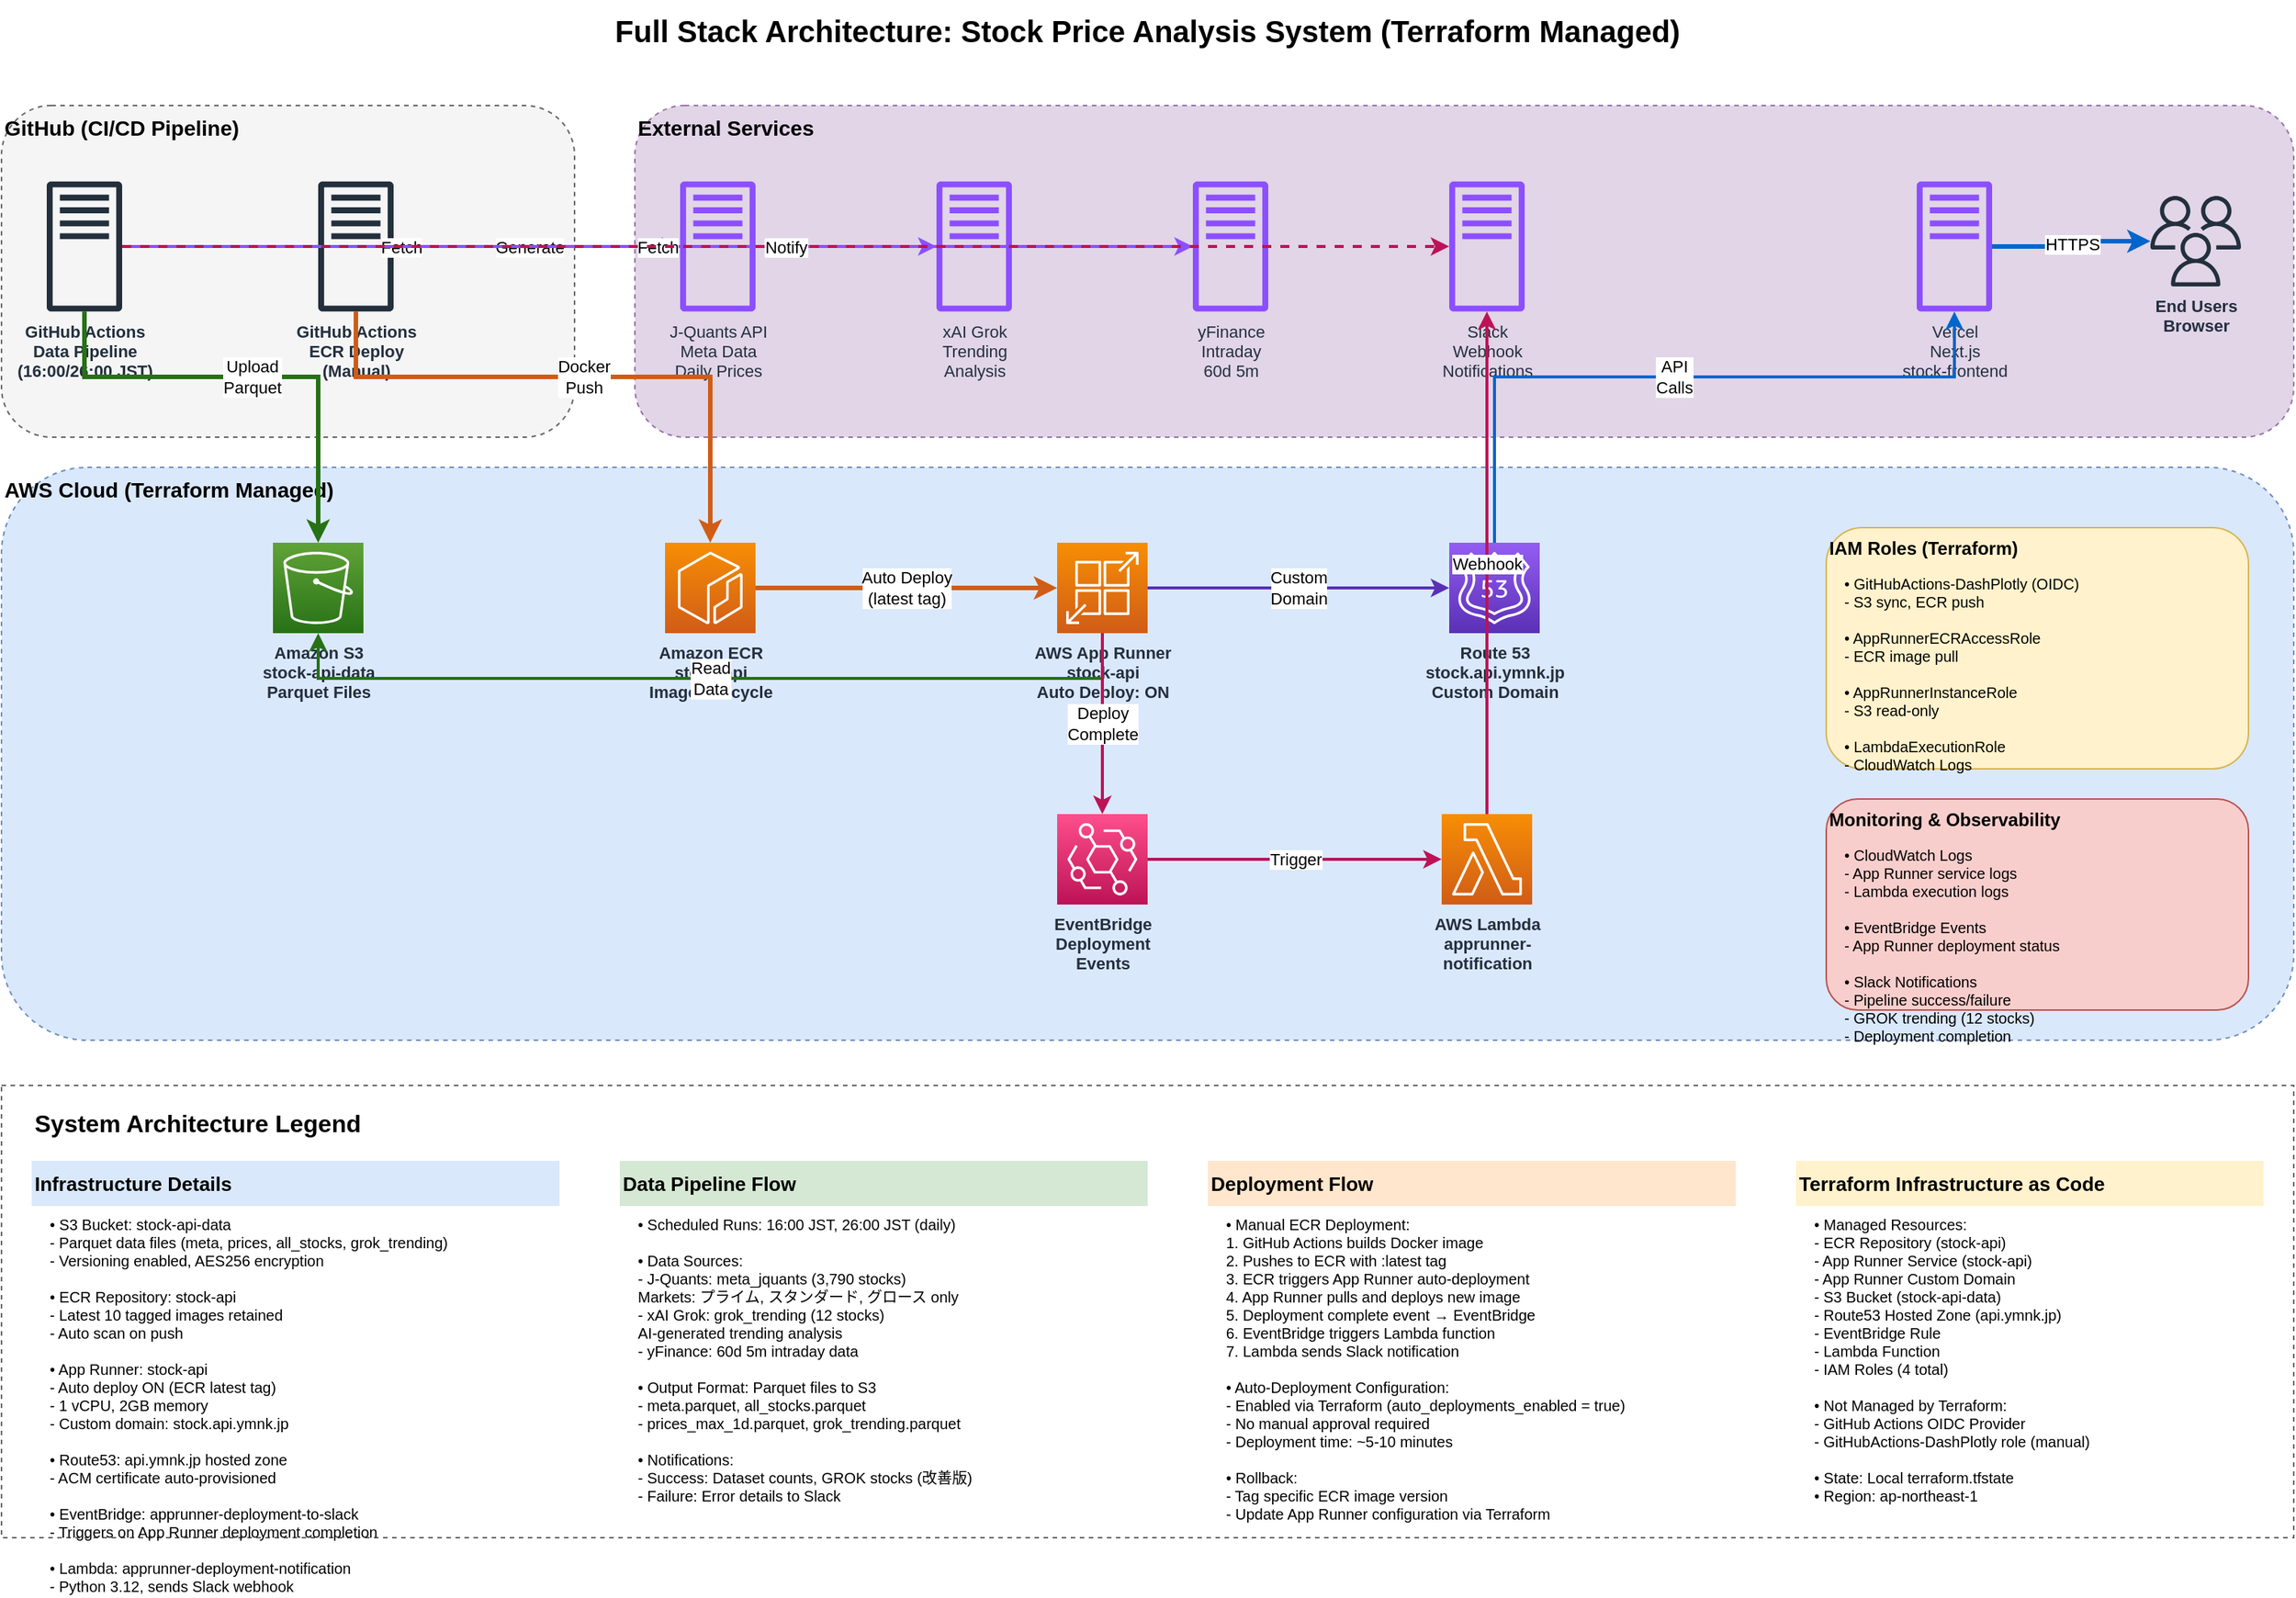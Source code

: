<mxfile version="22.0.0" type="device">
  <diagram name="Full Architecture" id="full-stack-architecture">
    <mxGraphModel dx="1600" dy="1000" grid="1" gridSize="10" guides="1" tooltips="1" connect="1" arrows="1" fold="1" page="1" pageScale="1" pageWidth="1600" pageHeight="1100" math="0" shadow="0">
      <root>
        <mxCell id="0" />
        <mxCell id="1" parent="0" />

        <!-- Title -->
        <mxCell id="title" value="Full Stack Architecture: Stock Price Analysis System (Terraform Managed)" style="text;html=1;strokeColor=none;fillColor=none;align=center;verticalAlign=middle;whiteSpace=wrap;rounded=0;fontSize=20;fontStyle=1" vertex="1" parent="1">
          <mxGeometry x="400" y="30" width="800" height="40" as="geometry" />
        </mxCell>

        <!-- Background Sections -->
        <mxCell id="github-section" value="GitHub (CI/CD Pipeline)" style="rounded=1;whiteSpace=wrap;html=1;fillColor=#f5f5f5;strokeColor=#666666;verticalAlign=top;fontSize=14;fontStyle=1;dashed=1;align=left;" vertex="1" parent="1">
          <mxGeometry x="40" y="100" width="380" height="220" as="geometry" />
        </mxCell>

        <mxCell id="aws-section" value="AWS Cloud (Terraform Managed)" style="rounded=1;whiteSpace=wrap;html=1;fillColor=#dae8fc;strokeColor=#6c8ebf;verticalAlign=top;fontSize=14;fontStyle=1;dashed=1;align=left;" vertex="1" parent="1">
          <mxGeometry x="40" y="340" width="1520" height="380" as="geometry" />
        </mxCell>

        <mxCell id="external-section" value="External Services" style="rounded=1;whiteSpace=wrap;html=1;fillColor=#e1d5e7;strokeColor=#9673a6;verticalAlign=top;fontSize=14;fontStyle=1;dashed=1;align=left;" vertex="1" parent="1">
          <mxGeometry x="460" y="100" width="1100" height="220" as="geometry" />
        </mxCell>

        <!-- GitHub Actions -->
        <mxCell id="github-actions-data" value="GitHub Actions&#xa;Data Pipeline&#xa;(16:00/26:00 JST)" style="sketch=0;outlineConnect=0;fontColor=#232F3E;gradientColor=none;fillColor=#232F3D;strokeColor=none;dashed=0;verticalLabelPosition=bottom;verticalAlign=top;align=center;html=1;fontSize=11;fontStyle=1;aspect=fixed;pointerEvents=1;shape=mxgraph.aws4.traditional_server;" vertex="1" parent="1">
          <mxGeometry x="70" y="150" width="50" height="87" as="geometry" />
        </mxCell>

        <mxCell id="github-actions-ecr" value="GitHub Actions&#xa;ECR Deploy&#xa;(Manual)" style="sketch=0;outlineConnect=0;fontColor=#232F3E;gradientColor=none;fillColor=#232F3D;strokeColor=none;dashed=0;verticalLabelPosition=bottom;verticalAlign=top;align=center;html=1;fontSize=11;fontStyle=1;aspect=fixed;pointerEvents=1;shape=mxgraph.aws4.traditional_server;" vertex="1" parent="1">
          <mxGeometry x="250" y="150" width="50" height="87" as="geometry" />
        </mxCell>

        <!-- External Services -->
        <mxCell id="jquants" value="J-Quants API&#xa;Meta Data&#xa;Daily Prices" style="sketch=0;outlineConnect=0;fontColor=#232F3E;gradientColor=none;fillColor=#8C4FFF;strokeColor=none;dashed=0;verticalLabelPosition=bottom;verticalAlign=top;align=center;html=1;fontSize=11;fontStyle=0;aspect=fixed;pointerEvents=1;shape=mxgraph.aws4.traditional_server;" vertex="1" parent="1">
          <mxGeometry x="490" y="150" width="50" height="87" as="geometry" />
        </mxCell>

        <mxCell id="xai-grok" value="xAI Grok&#xa;Trending&#xa;Analysis" style="sketch=0;outlineConnect=0;fontColor=#232F3E;gradientColor=none;fillColor=#8C4FFF;strokeColor=none;dashed=0;verticalLabelPosition=bottom;verticalAlign=top;align=center;html=1;fontSize=11;fontStyle=0;aspect=fixed;pointerEvents=1;shape=mxgraph.aws4.traditional_server;" vertex="1" parent="1">
          <mxGeometry x="660" y="150" width="50" height="87" as="geometry" />
        </mxCell>

        <mxCell id="yfinance" value="yFinance&#xa;Intraday&#xa;60d 5m" style="sketch=0;outlineConnect=0;fontColor=#232F3E;gradientColor=none;fillColor=#8C4FFF;strokeColor=none;dashed=0;verticalLabelPosition=bottom;verticalAlign=top;align=center;html=1;fontSize=11;fontStyle=0;aspect=fixed;pointerEvents=1;shape=mxgraph.aws4.traditional_server;" vertex="1" parent="1">
          <mxGeometry x="830" y="150" width="50" height="87" as="geometry" />
        </mxCell>

        <mxCell id="slack-notify" value="Slack&#xa;Webhook&#xa;Notifications" style="sketch=0;outlineConnect=0;fontColor=#232F3E;gradientColor=none;fillColor=#8C4FFF;strokeColor=none;dashed=0;verticalLabelPosition=bottom;verticalAlign=top;align=center;html=1;fontSize=11;fontStyle=0;aspect=fixed;pointerEvents=1;shape=mxgraph.aws4.traditional_server;" vertex="1" parent="1">
          <mxGeometry x="1000" y="150" width="50" height="87" as="geometry" />
        </mxCell>

        <mxCell id="vercel-frontend" value="Vercel&#xa;Next.js&#xa;stock-frontend" style="sketch=0;outlineConnect=0;fontColor=#232F3E;gradientColor=none;fillColor=#8C4FFF;strokeColor=none;dashed=0;verticalLabelPosition=bottom;verticalAlign=top;align=center;html=1;fontSize=11;fontStyle=0;aspect=fixed;pointerEvents=1;shape=mxgraph.aws4.traditional_server;" vertex="1" parent="1">
          <mxGeometry x="1310" y="150" width="50" height="87" as="geometry" />
        </mxCell>

        <mxCell id="users" value="End Users&#xa;Browser" style="sketch=0;outlineConnect=0;fontColor=#232F3E;gradientColor=none;fillColor=#232F3D;strokeColor=none;dashed=0;verticalLabelPosition=bottom;verticalAlign=top;align=center;html=1;fontSize=11;fontStyle=1;aspect=fixed;pointerEvents=1;shape=mxgraph.aws4.users;" vertex="1" parent="1">
          <mxGeometry x="1465" y="160" width="60" height="60" as="geometry" />
        </mxCell>

        <!-- AWS Services -->
        <mxCell id="s3" value="Amazon S3&#xa;stock-api-data&#xa;Parquet Files" style="sketch=0;points=[[0,0,0],[0.25,0,0],[0.5,0,0],[0.75,0,0],[1,0,0],[0,1,0],[0.25,1,0],[0.5,1,0],[0.75,1,0],[1,1,0],[0,0.25,0],[0,0.5,0],[0,0.75,0],[1,0.25,0],[1,0.5,0],[1,0.75,0]];outlineConnect=0;fontColor=#232F3E;gradientColor=#60A337;gradientDirection=north;fillColor=#277116;strokeColor=#ffffff;dashed=0;verticalLabelPosition=bottom;verticalAlign=top;align=center;html=1;fontSize=11;fontStyle=1;aspect=fixed;shape=mxgraph.aws4.resourceIcon;resIcon=mxgraph.aws4.s3;" vertex="1" parent="1">
          <mxGeometry x="220" y="390" width="60" height="60" as="geometry" />
        </mxCell>

        <mxCell id="ecr" value="Amazon ECR&#xa;stock-api&#xa;Image Lifecycle" style="sketch=0;points=[[0,0,0],[0.25,0,0],[0.5,0,0],[0.75,0,0],[1,0,0],[0,1,0],[0.25,1,0],[0.5,1,0],[0.75,1,0],[1,1,0],[0,0.25,0],[0,0.5,0],[0,0.75,0],[1,0.25,0],[1,0.5,0],[1,0.75,0]];outlineConnect=0;fontColor=#232F3E;gradientColor=#F78E04;gradientDirection=north;fillColor=#D05C17;strokeColor=#ffffff;dashed=0;verticalLabelPosition=bottom;verticalAlign=top;align=center;html=1;fontSize=11;fontStyle=1;aspect=fixed;shape=mxgraph.aws4.resourceIcon;resIcon=mxgraph.aws4.ecr;" vertex="1" parent="1">
          <mxGeometry x="480" y="390" width="60" height="60" as="geometry" />
        </mxCell>

        <mxCell id="apprunner" value="AWS App Runner&#xa;stock-api&#xa;Auto Deploy: ON" style="sketch=0;points=[[0,0,0],[0.25,0,0],[0.5,0,0],[0.75,0,0],[1,0,0],[0,1,0],[0.25,1,0],[0.5,1,0],[0.75,1,0],[1,1,0],[0,0.25,0],[0,0.5,0],[0,0.75,0],[1,0.25,0],[1,0.5,0],[1,0.75,0]];outlineConnect=0;fontColor=#232F3E;gradientColor=#F78E04;gradientDirection=north;fillColor=#D05C17;strokeColor=#ffffff;dashed=0;verticalLabelPosition=bottom;verticalAlign=top;align=center;html=1;fontSize=11;fontStyle=1;aspect=fixed;shape=mxgraph.aws4.resourceIcon;resIcon=mxgraph.aws4.app_runner;" vertex="1" parent="1">
          <mxGeometry x="740" y="390" width="60" height="60" as="geometry" />
        </mxCell>

        <mxCell id="route53" value="Route 53&#xa;stock.api.ymnk.jp&#xa;Custom Domain" style="sketch=0;points=[[0,0,0],[0.25,0,0],[0.5,0,0],[0.75,0,0],[1,0,0],[0,1,0],[0.25,1,0],[0.5,1,0],[0.75,1,0],[1,1,0],[0,0.25,0],[0,0.5,0],[0,0.75,0],[1,0.25,0],[1,0.5,0],[1,0.75,0]];outlineConnect=0;fontColor=#232F3E;gradientColor=#945DF2;gradientDirection=north;fillColor=#5A30B5;strokeColor=#ffffff;dashed=0;verticalLabelPosition=bottom;verticalAlign=top;align=center;html=1;fontSize=11;fontStyle=1;aspect=fixed;shape=mxgraph.aws4.resourceIcon;resIcon=mxgraph.aws4.route_53;" vertex="1" parent="1">
          <mxGeometry x="1000" y="390" width="60" height="60" as="geometry" />
        </mxCell>

        <mxCell id="eventbridge" value="EventBridge&#xa;Deployment&#xa;Events" style="sketch=0;points=[[0,0,0],[0.25,0,0],[0.5,0,0],[0.75,0,0],[1,0,0],[0,1,0],[0.25,1,0],[0.5,1,0],[0.75,1,0],[1,1,0],[0,0.25,0],[0,0.5,0],[0,0.75,0],[1,0.25,0],[1,0.5,0],[1,0.75,0]];outlineConnect=0;fontColor=#232F3E;gradientColor=#FF4F8B;gradientDirection=north;fillColor=#BC1356;strokeColor=#ffffff;dashed=0;verticalLabelPosition=bottom;verticalAlign=top;align=center;html=1;fontSize=11;fontStyle=1;aspect=fixed;shape=mxgraph.aws4.resourceIcon;resIcon=mxgraph.aws4.eventbridge;" vertex="1" parent="1">
          <mxGeometry x="740" y="570" width="60" height="60" as="geometry" />
        </mxCell>

        <mxCell id="lambda" value="AWS Lambda&#xa;apprunner-&#xa;notification" style="sketch=0;points=[[0,0,0],[0.25,0,0],[0.5,0,0],[0.75,0,0],[1,0,0],[0,1,0],[0.25,1,0],[0.5,1,0],[0.75,1,0],[1,1,0],[0,0.25,0],[0,0.5,0],[0,0.75,0],[1,0.25,0],[1,0.5,0],[1,0.75,0]];outlineConnect=0;fontColor=#232F3E;gradientColor=#F78E04;gradientDirection=north;fillColor=#D05C17;strokeColor=#ffffff;dashed=0;verticalLabelPosition=bottom;verticalAlign=top;align=center;html=1;fontSize=11;fontStyle=1;aspect=fixed;shape=mxgraph.aws4.resourceIcon;resIcon=mxgraph.aws4.lambda;" vertex="1" parent="1">
          <mxGeometry x="995" y="570" width="60" height="60" as="geometry" />
        </mxCell>

        <!-- IAM Roles Box -->
        <mxCell id="iam-box" value="IAM Roles (Terraform)" style="rounded=1;whiteSpace=wrap;html=1;fillColor=#fff2cc;strokeColor=#d6b656;verticalAlign=top;fontSize=12;fontStyle=1;align=left;" vertex="1" parent="1">
          <mxGeometry x="1250" y="380" width="280" height="160" as="geometry" />
        </mxCell>

        <mxCell id="iam-details" value="• GitHubActions-DashPlotly (OIDC)&#xa;  - S3 sync, ECR push&#xa;&#xa;• AppRunnerECRAccessRole&#xa;  - ECR image pull&#xa;&#xa;• AppRunnerInstanceRole&#xa;  - S3 read-only&#xa;&#xa;• LambdaExecutionRole&#xa;  - CloudWatch Logs" style="text;html=1;strokeColor=none;fillColor=none;align=left;verticalAlign=top;whiteSpace=wrap;rounded=0;fontSize=10;" vertex="1" parent="1">
          <mxGeometry x="1260" y="405" width="260" height="125" as="geometry" />
        </mxCell>

        <!-- Monitoring Box -->
        <mxCell id="monitoring-box" value="Monitoring &amp; Observability" style="rounded=1;whiteSpace=wrap;html=1;fillColor=#f8cecc;strokeColor=#b85450;verticalAlign=top;fontSize=12;fontStyle=1;align=left;" vertex="1" parent="1">
          <mxGeometry x="1250" y="560" width="280" height="140" as="geometry" />
        </mxCell>

        <mxCell id="monitoring-details" value="• CloudWatch Logs&#xa;  - App Runner service logs&#xa;  - Lambda execution logs&#xa;&#xa;• EventBridge Events&#xa;  - App Runner deployment status&#xa;&#xa;• Slack Notifications&#xa;  - Pipeline success/failure&#xa;  - GROK trending (12 stocks)&#xa;  - Deployment completion" style="text;html=1;strokeColor=none;fillColor=none;align=left;verticalAlign=top;whiteSpace=wrap;rounded=0;fontSize=10;" vertex="1" parent="1">
          <mxGeometry x="1260" y="585" width="260" height="105" as="geometry" />
        </mxCell>

        <!-- Data Flow Arrows -->
        <!-- GitHub Actions Data Pipeline -->
        <mxCell id="arrow-data-jquants" value="Fetch" style="edgeStyle=orthogonalEdgeStyle;rounded=0;orthogonalLoop=1;jettySize=auto;html=1;strokeColor=#8C4FFF;strokeWidth=2;" edge="1" parent="1" source="github-actions-data" target="jquants">
          <mxGeometry relative="1" as="geometry" />
        </mxCell>

        <mxCell id="arrow-data-grok" value="Generate" style="edgeStyle=orthogonalEdgeStyle;rounded=0;orthogonalLoop=1;jettySize=auto;html=1;strokeColor=#8C4FFF;strokeWidth=2;" edge="1" parent="1" source="github-actions-data" target="xai-grok">
          <mxGeometry relative="1" as="geometry" />
        </mxCell>

        <mxCell id="arrow-data-yfinance" value="Fetch" style="edgeStyle=orthogonalEdgeStyle;rounded=0;orthogonalLoop=1;jettySize=auto;html=1;strokeColor=#8C4FFF;strokeWidth=2;" edge="1" parent="1" source="github-actions-data" target="yfinance">
          <mxGeometry relative="1" as="geometry" />
        </mxCell>

        <mxCell id="arrow-data-s3" value="Upload&#xa;Parquet" style="edgeStyle=orthogonalEdgeStyle;rounded=0;orthogonalLoop=1;jettySize=auto;html=1;strokeColor=#277116;strokeWidth=3;" edge="1" parent="1" source="github-actions-data" target="s3">
          <mxGeometry relative="1" as="geometry">
            <Array as="points">
              <mxPoint x="95" y="280" />
              <mxPoint x="250" y="280" />
            </Array>
          </mxGeometry>
        </mxCell>

        <mxCell id="arrow-data-slack" value="Notify" style="edgeStyle=orthogonalEdgeStyle;rounded=0;orthogonalLoop=1;jettySize=auto;html=1;strokeColor=#BC1356;strokeWidth=2;dashed=1;" edge="1" parent="1" source="github-actions-data" target="slack-notify">
          <mxGeometry relative="1" as="geometry" />
        </mxCell>

        <!-- GitHub Actions ECR Deploy -->
        <mxCell id="arrow-ecr-push" value="Docker&#xa;Push" style="edgeStyle=orthogonalEdgeStyle;rounded=0;orthogonalLoop=1;jettySize=auto;html=1;strokeColor=#D05C17;strokeWidth=3;" edge="1" parent="1" source="github-actions-ecr" target="ecr">
          <mxGeometry relative="1" as="geometry">
            <Array as="points">
              <mxPoint x="275" y="280" />
              <mxPoint x="510" y="280" />
            </Array>
          </mxGeometry>
        </mxCell>

        <!-- ECR to App Runner -->
        <mxCell id="arrow-ecr-apprunner" value="Auto Deploy&#xa;(latest tag)" style="edgeStyle=orthogonalEdgeStyle;rounded=0;orthogonalLoop=1;jettySize=auto;html=1;strokeColor=#D05C17;strokeWidth=3;" edge="1" parent="1" source="ecr" target="apprunner">
          <mxGeometry relative="1" as="geometry" />
        </mxCell>

        <!-- App Runner to S3 -->
        <mxCell id="arrow-apprunner-s3" value="Read&#xa;Data" style="edgeStyle=orthogonalEdgeStyle;rounded=0;orthogonalLoop=1;jettySize=auto;html=1;strokeColor=#277116;strokeWidth=2;" edge="1" parent="1" source="apprunner" target="s3">
          <mxGeometry relative="1" as="geometry">
            <Array as="points">
              <mxPoint x="770" y="480" />
              <mxPoint x="250" y="480" />
            </Array>
          </mxGeometry>
        </mxCell>

        <!-- App Runner to Route53 -->
        <mxCell id="arrow-apprunner-route53" value="Custom&#xa;Domain" style="edgeStyle=orthogonalEdgeStyle;rounded=0;orthogonalLoop=1;jettySize=auto;html=1;strokeColor=#5A30B5;strokeWidth=2;" edge="1" parent="1" source="apprunner" target="route53">
          <mxGeometry relative="1" as="geometry" />
        </mxCell>

        <!-- App Runner to EventBridge -->
        <mxCell id="arrow-apprunner-eventbridge" value="Deploy&#xa;Complete" style="edgeStyle=orthogonalEdgeStyle;rounded=0;orthogonalLoop=1;jettySize=auto;html=1;strokeColor=#BC1356;strokeWidth=2;" edge="1" parent="1" source="apprunner" target="eventbridge">
          <mxGeometry relative="1" as="geometry" />
        </mxCell>

        <!-- EventBridge to Lambda -->
        <mxCell id="arrow-eventbridge-lambda" value="Trigger" style="edgeStyle=orthogonalEdgeStyle;rounded=0;orthogonalLoop=1;jettySize=auto;html=1;strokeColor=#BC1356;strokeWidth=2;" edge="1" parent="1" source="eventbridge" target="lambda">
          <mxGeometry relative="1" as="geometry" />
        </mxCell>

        <!-- Lambda to Slack -->
        <mxCell id="arrow-lambda-slack" value="Webhook" style="edgeStyle=orthogonalEdgeStyle;rounded=0;orthogonalLoop=1;jettySize=auto;html=1;strokeColor=#BC1356;strokeWidth=2;" edge="1" parent="1" source="lambda" target="slack-notify">
          <mxGeometry relative="1" as="geometry">
            <Array as="points">
              <mxPoint x="1025" y="520" />
              <mxPoint x="1025" y="280" />
            </Array>
          </mxGeometry>
        </mxCell>

        <!-- Route53 to Vercel -->
        <mxCell id="arrow-route53-vercel" value="API&#xa;Calls" style="edgeStyle=orthogonalEdgeStyle;rounded=0;orthogonalLoop=1;jettySize=auto;html=1;strokeColor=#0066CC;strokeWidth=2;" edge="1" parent="1" source="route53" target="vercel-frontend">
          <mxGeometry relative="1" as="geometry">
            <Array as="points">
              <mxPoint x="1030" y="280" />
              <mxPoint x="1335" y="280" />
            </Array>
          </mxGeometry>
        </mxCell>

        <!-- Vercel to Users -->
        <mxCell id="arrow-vercel-users" value="HTTPS" style="edgeStyle=orthogonalEdgeStyle;rounded=0;orthogonalLoop=1;jettySize=auto;html=1;strokeColor=#0066CC;strokeWidth=3;" edge="1" parent="1" source="vercel-frontend" target="users">
          <mxGeometry relative="1" as="geometry" />
        </mxCell>

        <!-- Legend Box -->
        <mxCell id="legend-box" value="" style="rounded=0;whiteSpace=wrap;html=1;fillColor=none;strokeColor=#666666;dashed=1;" vertex="1" parent="1">
          <mxGeometry x="40" y="750" width="1520" height="300" as="geometry" />
        </mxCell>

        <mxCell id="legend-title" value="System Architecture Legend" style="text;html=1;strokeColor=none;fillColor=none;align=left;verticalAlign=middle;whiteSpace=wrap;rounded=0;fontSize=16;fontStyle=1" vertex="1" parent="1">
          <mxGeometry x="60" y="760" width="300" height="30" as="geometry" />
        </mxCell>

        <!-- Infrastructure Details -->
        <mxCell id="legend-infra-title" value="Infrastructure Details" style="text;html=1;strokeColor=none;fillColor=#dae8fc;align=left;verticalAlign=middle;whiteSpace=wrap;rounded=0;fontSize=13;fontStyle=1" vertex="1" parent="1">
          <mxGeometry x="60" y="800" width="350" height="30" as="geometry" />
        </mxCell>

        <mxCell id="legend-infra-details" value="• S3 Bucket: stock-api-data&#xa;  - Parquet data files (meta, prices, all_stocks, grok_trending)&#xa;  - Versioning enabled, AES256 encryption&#xa;&#xa;• ECR Repository: stock-api&#xa;  - Latest 10 tagged images retained&#xa;  - Auto scan on push&#xa;&#xa;• App Runner: stock-api&#xa;  - Auto deploy ON (ECR latest tag)&#xa;  - 1 vCPU, 2GB memory&#xa;  - Custom domain: stock.api.ymnk.jp&#xa;&#xa;• Route53: api.ymnk.jp hosted zone&#xa;  - ACM certificate auto-provisioned&#xa;&#xa;• EventBridge: apprunner-deployment-to-slack&#xa;  - Triggers on App Runner deployment completion&#xa;&#xa;• Lambda: apprunner-deployment-notification&#xa;  - Python 3.12, sends Slack webhook" style="text;html=1;strokeColor=none;fillColor=none;align=left;verticalAlign=top;whiteSpace=wrap;rounded=0;fontSize=10;" vertex="1" parent="1">
          <mxGeometry x="70" y="830" width="340" height="200" as="geometry" />
        </mxCell>

        <!-- Data Pipeline Flow -->
        <mxCell id="legend-pipeline-title" value="Data Pipeline Flow" style="text;html=1;strokeColor=none;fillColor=#d5e8d4;align=left;verticalAlign=middle;whiteSpace=wrap;rounded=0;fontSize=13;fontStyle=1" vertex="1" parent="1">
          <mxGeometry x="450" y="800" width="350" height="30" as="geometry" />
        </mxCell>

        <mxCell id="legend-pipeline-details" value="• Scheduled Runs: 16:00 JST, 26:00 JST (daily)&#xa;&#xa;• Data Sources:&#xa;  - J-Quants: meta_jquants (3,790 stocks)&#xa;    Markets: プライム, スタンダード, グロース only&#xa;  - xAI Grok: grok_trending (12 stocks)&#xa;    AI-generated trending analysis&#xa;  - yFinance: 60d 5m intraday data&#xa;&#xa;• Output Format: Parquet files to S3&#xa;  - meta.parquet, all_stocks.parquet&#xa;  - prices_max_1d.parquet, grok_trending.parquet&#xa;&#xa;• Notifications:&#xa;  - Success: Dataset counts, GROK stocks (改善版)&#xa;  - Failure: Error details to Slack" style="text;html=1;strokeColor=none;fillColor=none;align=left;verticalAlign=top;whiteSpace=wrap;rounded=0;fontSize=10;" vertex="1" parent="1">
          <mxGeometry x="460" y="830" width="340" height="200" as="geometry" />
        </mxCell>

        <!-- Deployment Flow -->
        <mxCell id="legend-deploy-title" value="Deployment Flow" style="text;html=1;strokeColor=none;fillColor=#ffe6cc;align=left;verticalAlign=middle;whiteSpace=wrap;rounded=0;fontSize=13;fontStyle=1" vertex="1" parent="1">
          <mxGeometry x="840" y="800" width="350" height="30" as="geometry" />
        </mxCell>

        <mxCell id="legend-deploy-details" value="• Manual ECR Deployment:&#xa;  1. GitHub Actions builds Docker image&#xa;  2. Pushes to ECR with :latest tag&#xa;  3. ECR triggers App Runner auto-deployment&#xa;  4. App Runner pulls and deploys new image&#xa;  5. Deployment complete event → EventBridge&#xa;  6. EventBridge triggers Lambda function&#xa;  7. Lambda sends Slack notification&#xa;&#xa;• Auto-Deployment Configuration:&#xa;  - Enabled via Terraform (auto_deployments_enabled = true)&#xa;  - No manual approval required&#xa;  - Deployment time: ~5-10 minutes&#xa;&#xa;• Rollback:&#xa;  - Tag specific ECR image version&#xa;  - Update App Runner configuration via Terraform" style="text;html=1;strokeColor=none;fillColor=none;align=left;verticalAlign=top;whiteSpace=wrap;rounded=0;fontSize=10;" vertex="1" parent="1">
          <mxGeometry x="850" y="830" width="340" height="200" as="geometry" />
        </mxCell>

        <!-- Terraform Management -->
        <mxCell id="legend-terraform-title" value="Terraform Infrastructure as Code" style="text;html=1;strokeColor=none;fillColor=#fff2cc;align=left;verticalAlign=middle;whiteSpace=wrap;rounded=0;fontSize=13;fontStyle=1" vertex="1" parent="1">
          <mxGeometry x="1230" y="800" width="310" height="30" as="geometry" />
        </mxCell>

        <mxCell id="legend-terraform-details" value="• Managed Resources:&#xa;  - ECR Repository (stock-api)&#xa;  - App Runner Service (stock-api)&#xa;  - App Runner Custom Domain&#xa;  - S3 Bucket (stock-api-data)&#xa;  - Route53 Hosted Zone (api.ymnk.jp)&#xa;  - EventBridge Rule&#xa;  - Lambda Function&#xa;  - IAM Roles (4 total)&#xa;&#xa;• Not Managed by Terraform:&#xa;  - GitHub Actions OIDC Provider&#xa;  - GitHubActions-DashPlotly role (manual)&#xa;&#xa;• State: Local terraform.tfstate&#xa;• Region: ap-northeast-1" style="text;html=1;strokeColor=none;fillColor=none;align=left;verticalAlign=top;whiteSpace=wrap;rounded=0;fontSize=10;" vertex="1" parent="1">
          <mxGeometry x="1240" y="830" width="300" height="200" as="geometry" />
        </mxCell>

      </root>
    </mxGraphModel>
  </diagram>
</mxfile>
